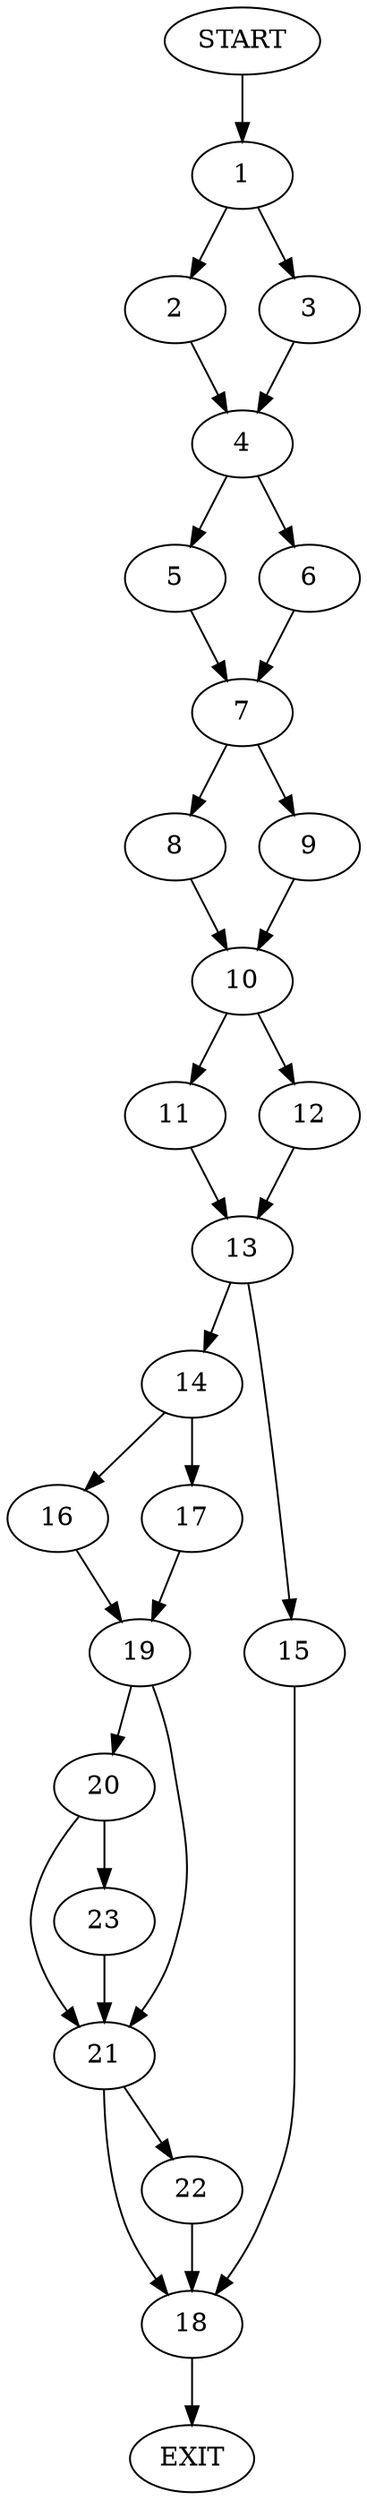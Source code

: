 digraph {
0 [label="START"]
24 [label="EXIT"]
0 -> 1
1 -> 2
1 -> 3
2 -> 4
3 -> 4
4 -> 5
4 -> 6
6 -> 7
5 -> 7
7 -> 8
7 -> 9
9 -> 10
8 -> 10
10 -> 11
10 -> 12
12 -> 13
11 -> 13
13 -> 14
13 -> 15
14 -> 16
14 -> 17
15 -> 18
18 -> 24
16 -> 19
17 -> 19
19 -> 20
19 -> 21
21 -> 22
21 -> 18
20 -> 23
20 -> 21
23 -> 21
22 -> 18
}
